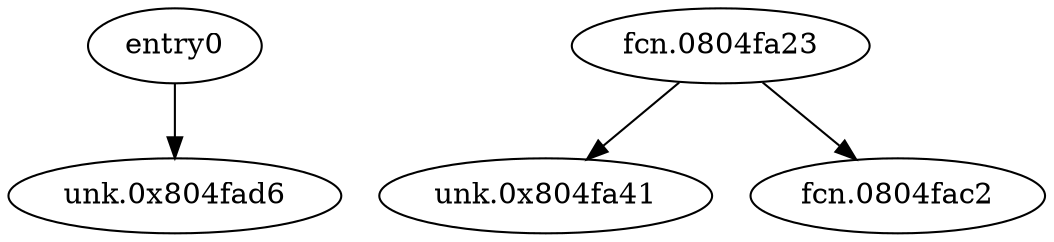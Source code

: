digraph code {
  "0x0804f7f0" [label="entry0"];
  "0x0804f7f0" -> "0x0804fad6";
  "0x0804fad6" [label="unk.0x804fad6"];
  "0x0804fa23" [label="fcn.0804fa23"];
  "0x0804fa23" -> "0x0804fa41";
  "0x0804fa41" [label="unk.0x804fa41"];
  "0x0804fa23" -> "0x0804fac2";
  "0x0804fac2" [label="fcn.0804fac2"];
}